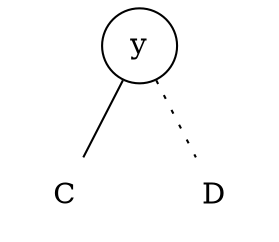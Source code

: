 graph plus3rhs {
	y [shape=circle];
	C [shape=plaintext];
	D [shape=plaintext];
	y -- C;
	y -- D [style=dotted];
}
